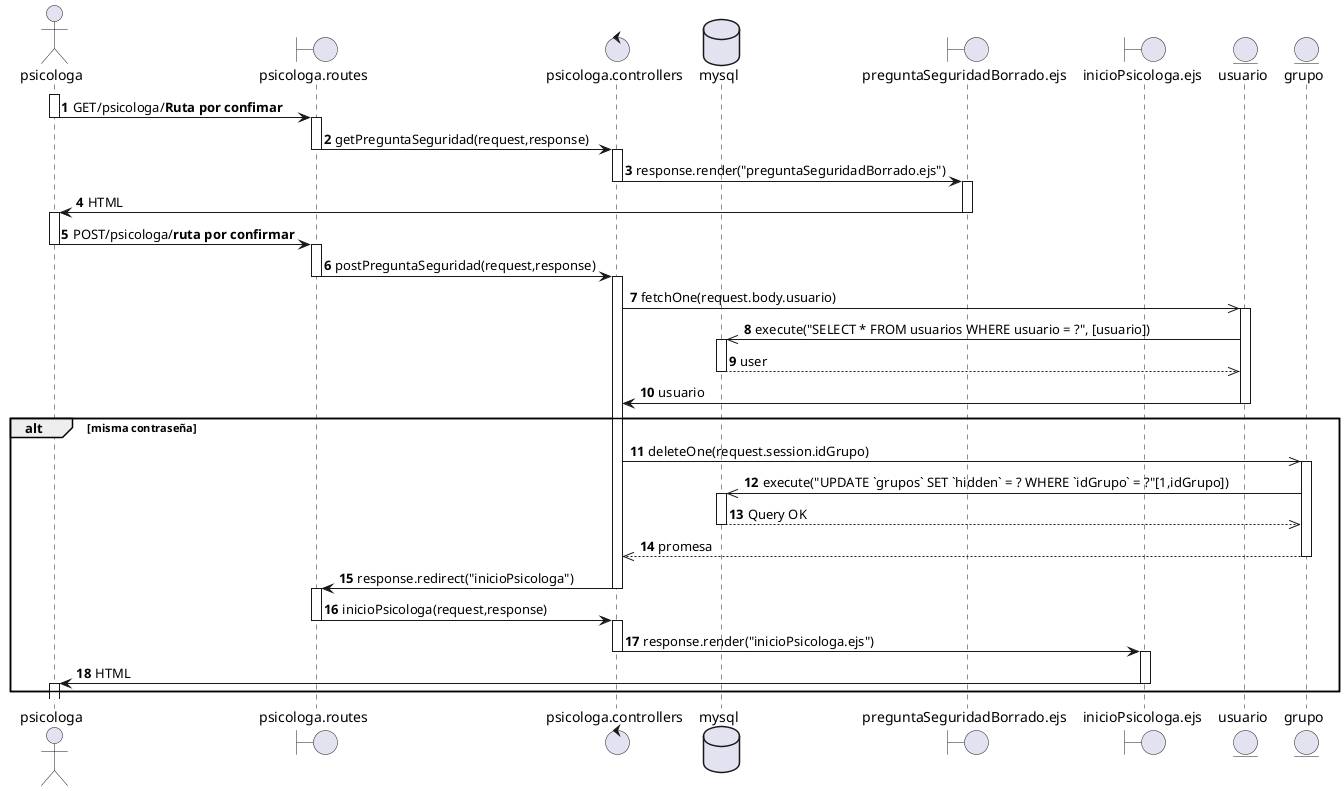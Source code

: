 @startuml eliminarGrupo

actor psicologa as a1
boundary psicologa.routes as a2
control psicologa.controllers as a3
database mysql as a4
boundary preguntaSeguridadBorrado.ejs as a5
boundary inicioPsicologa.ejs as a6

autonumber
activate a1
a1->a2: GET/psicologa/**Ruta por confimar**
deactivate a1
activate a2
a2->a3: getPreguntaSeguridad(request,response)
deactivate a2
activate a3
a3->a5: response.render("preguntaSeguridadBorrado.ejs")
deactivate a3
activate a5
a5->a1: HTML
deactivate a5
activate a1
a1->a2: POST/psicologa/**ruta por confirmar**
deactivate a1
activate a2
a2->a3: postPreguntaSeguridad(request,response)
deactivate a2
activate a3

entity usuario
a3->> usuario: fetchOne(request.body.usuario)
activate usuario
usuario ->> a4: execute("SELECT * FROM usuarios WHERE usuario = ?", [usuario])
activate a4
a4-->> usuario: user
deactivate a4
usuario->a3: usuario
deactivate usuario
alt misma contraseña
 entity grupo
 a3->>grupo: deleteOne(request.session.idGrupo)
 activate grupo
 grupo ->> a4: execute("UPDATE `grupos` SET `hidden` = ? WHERE `idGrupo` = ?"[1,idGrupo])
 activate a4
 a4-->> grupo: Query OK
 deactivate a4
 grupo-->>a3: promesa
 deactivate grupo
 a3->a2:response.redirect("inicioPsicologa")
 deactivate a3
 activate a2
 a2->a3:inicioPsicologa(request,response)
 deactivate a2
 activate a3
 a3->a6: response.render("inicioPsicologa.ejs")
 deactivate a3
 activate a6
 a6->a1: HTML
 deactivate a6
 activate a1

END


@enduml